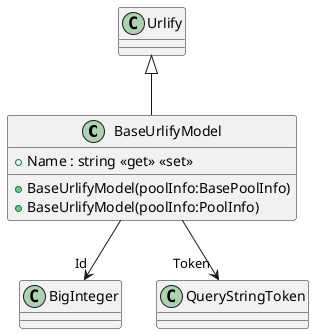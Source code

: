 @startuml
class BaseUrlifyModel {
    + Name : string <<get>> <<set>>
    + BaseUrlifyModel(poolInfo:BasePoolInfo)
    + BaseUrlifyModel(poolInfo:PoolInfo)
}
Urlify <|-- BaseUrlifyModel
BaseUrlifyModel --> "Id" BigInteger
BaseUrlifyModel --> "Token" QueryStringToken
@enduml
